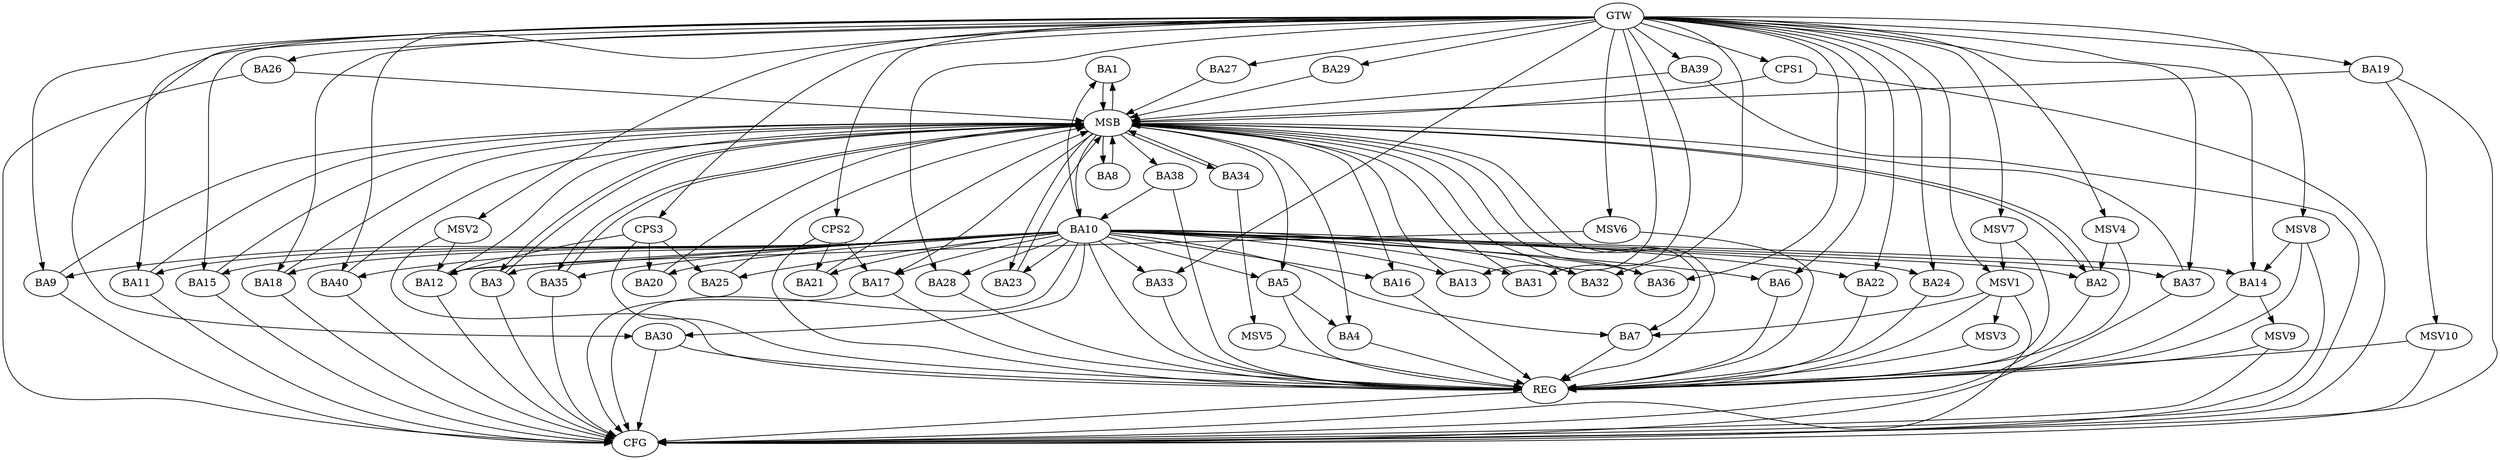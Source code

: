 strict digraph G {
  BA1 [ label="BA1" ];
  BA2 [ label="BA2" ];
  BA3 [ label="BA3" ];
  BA4 [ label="BA4" ];
  BA5 [ label="BA5" ];
  BA6 [ label="BA6" ];
  BA7 [ label="BA7" ];
  BA8 [ label="BA8" ];
  BA9 [ label="BA9" ];
  BA10 [ label="BA10" ];
  BA11 [ label="BA11" ];
  BA12 [ label="BA12" ];
  BA13 [ label="BA13" ];
  BA14 [ label="BA14" ];
  BA15 [ label="BA15" ];
  BA16 [ label="BA16" ];
  BA17 [ label="BA17" ];
  BA18 [ label="BA18" ];
  BA19 [ label="BA19" ];
  BA20 [ label="BA20" ];
  BA21 [ label="BA21" ];
  BA22 [ label="BA22" ];
  BA23 [ label="BA23" ];
  BA24 [ label="BA24" ];
  BA25 [ label="BA25" ];
  BA26 [ label="BA26" ];
  BA27 [ label="BA27" ];
  BA28 [ label="BA28" ];
  BA29 [ label="BA29" ];
  BA30 [ label="BA30" ];
  BA31 [ label="BA31" ];
  BA32 [ label="BA32" ];
  BA33 [ label="BA33" ];
  BA34 [ label="BA34" ];
  BA35 [ label="BA35" ];
  BA36 [ label="BA36" ];
  BA37 [ label="BA37" ];
  BA38 [ label="BA38" ];
  BA39 [ label="BA39" ];
  BA40 [ label="BA40" ];
  CPS1 [ label="CPS1" ];
  CPS2 [ label="CPS2" ];
  CPS3 [ label="CPS3" ];
  GTW [ label="GTW" ];
  REG [ label="REG" ];
  MSB [ label="MSB" ];
  CFG [ label="CFG" ];
  MSV1 [ label="MSV1" ];
  MSV2 [ label="MSV2" ];
  MSV3 [ label="MSV3" ];
  MSV4 [ label="MSV4" ];
  MSV5 [ label="MSV5" ];
  MSV6 [ label="MSV6" ];
  MSV7 [ label="MSV7" ];
  MSV8 [ label="MSV8" ];
  MSV9 [ label="MSV9" ];
  MSV10 [ label="MSV10" ];
  BA5 -> BA4;
  BA10 -> BA7;
  BA38 -> BA10;
  CPS2 -> BA21;
  CPS2 -> BA17;
  CPS3 -> BA20;
  CPS3 -> BA25;
  CPS3 -> BA12;
  GTW -> BA6;
  GTW -> BA9;
  GTW -> BA11;
  GTW -> BA13;
  GTW -> BA14;
  GTW -> BA15;
  GTW -> BA18;
  GTW -> BA19;
  GTW -> BA22;
  GTW -> BA24;
  GTW -> BA26;
  GTW -> BA27;
  GTW -> BA28;
  GTW -> BA29;
  GTW -> BA30;
  GTW -> BA31;
  GTW -> BA32;
  GTW -> BA33;
  GTW -> BA36;
  GTW -> BA37;
  GTW -> BA39;
  GTW -> BA40;
  GTW -> CPS1;
  GTW -> CPS2;
  GTW -> CPS3;
  BA4 -> REG;
  BA5 -> REG;
  BA6 -> REG;
  BA7 -> REG;
  BA10 -> REG;
  BA14 -> REG;
  BA16 -> REG;
  BA17 -> REG;
  BA22 -> REG;
  BA24 -> REG;
  BA28 -> REG;
  BA30 -> REG;
  BA33 -> REG;
  BA38 -> REG;
  CPS2 -> REG;
  CPS3 -> REG;
  BA1 -> MSB;
  MSB -> BA2;
  MSB -> REG;
  BA2 -> MSB;
  MSB -> BA1;
  BA3 -> MSB;
  BA8 -> MSB;
  MSB -> BA4;
  BA9 -> MSB;
  MSB -> BA3;
  BA11 -> MSB;
  BA12 -> MSB;
  MSB -> BA7;
  BA13 -> MSB;
  MSB -> BA10;
  BA15 -> MSB;
  BA18 -> MSB;
  MSB -> BA5;
  BA19 -> MSB;
  BA20 -> MSB;
  BA21 -> MSB;
  BA23 -> MSB;
  BA25 -> MSB;
  BA26 -> MSB;
  BA27 -> MSB;
  BA29 -> MSB;
  BA31 -> MSB;
  MSB -> BA16;
  BA32 -> MSB;
  BA34 -> MSB;
  MSB -> BA8;
  BA35 -> MSB;
  MSB -> BA34;
  BA36 -> MSB;
  BA37 -> MSB;
  MSB -> BA17;
  BA39 -> MSB;
  BA40 -> MSB;
  CPS1 -> MSB;
  MSB -> BA35;
  MSB -> BA23;
  MSB -> BA38;
  BA35 -> CFG;
  BA9 -> CFG;
  BA12 -> CFG;
  BA10 -> CFG;
  BA18 -> CFG;
  BA11 -> CFG;
  BA19 -> CFG;
  BA26 -> CFG;
  BA15 -> CFG;
  BA17 -> CFG;
  BA40 -> CFG;
  BA30 -> CFG;
  BA2 -> CFG;
  BA37 -> CFG;
  CPS1 -> CFG;
  BA3 -> CFG;
  BA39 -> CFG;
  REG -> CFG;
  BA10 -> BA21;
  BA10 -> BA2;
  BA10 -> BA28;
  BA10 -> BA35;
  BA10 -> BA6;
  BA10 -> BA5;
  BA10 -> BA23;
  BA10 -> BA20;
  BA10 -> BA13;
  BA10 -> BA24;
  BA10 -> BA17;
  BA10 -> BA32;
  BA10 -> BA40;
  BA10 -> BA33;
  BA10 -> BA25;
  BA10 -> BA18;
  BA10 -> BA3;
  BA10 -> BA12;
  BA10 -> BA31;
  BA10 -> BA14;
  BA10 -> BA9;
  BA10 -> BA1;
  BA10 -> BA16;
  BA10 -> BA22;
  BA10 -> BA11;
  BA10 -> BA36;
  BA10 -> BA15;
  BA10 -> BA30;
  BA10 -> BA37;
  MSV1 -> BA7;
  GTW -> MSV1;
  MSV1 -> REG;
  MSV1 -> CFG;
  MSV2 -> BA12;
  GTW -> MSV2;
  MSV2 -> REG;
  MSV1 -> MSV3;
  MSV3 -> REG;
  MSV4 -> BA2;
  GTW -> MSV4;
  MSV4 -> REG;
  BA34 -> MSV5;
  MSV5 -> REG;
  MSV6 -> BA12;
  GTW -> MSV6;
  MSV6 -> REG;
  MSV7 -> MSV1;
  GTW -> MSV7;
  MSV7 -> REG;
  MSV8 -> BA14;
  GTW -> MSV8;
  MSV8 -> REG;
  MSV8 -> CFG;
  BA14 -> MSV9;
  MSV9 -> REG;
  MSV9 -> CFG;
  BA19 -> MSV10;
  MSV10 -> REG;
  MSV10 -> CFG;
}
